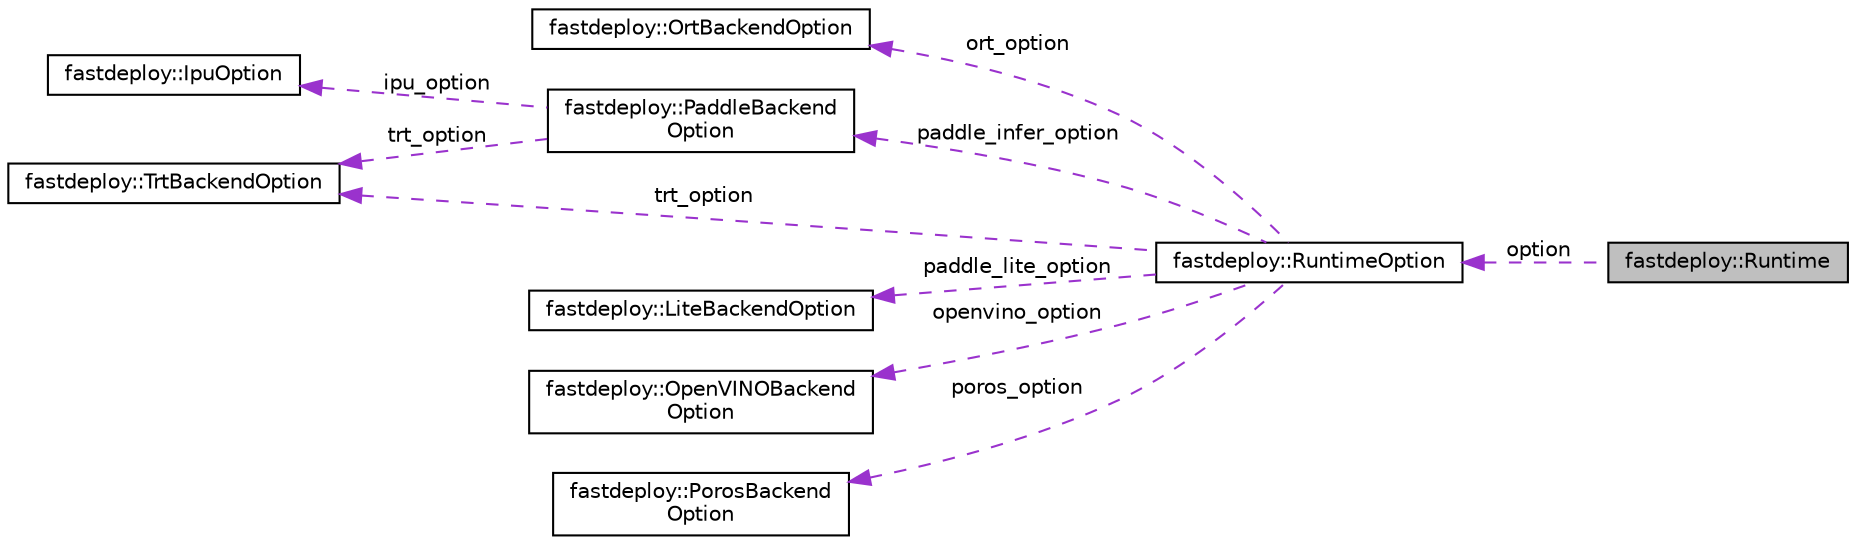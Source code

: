 digraph "fastdeploy::Runtime"
{
  edge [fontname="Helvetica",fontsize="10",labelfontname="Helvetica",labelfontsize="10"];
  node [fontname="Helvetica",fontsize="10",shape=record];
  rankdir="LR";
  Node1 [label="fastdeploy::Runtime",height=0.2,width=0.4,color="black", fillcolor="grey75", style="filled" fontcolor="black"];
  Node2 -> Node1 [dir="back",color="darkorchid3",fontsize="10",style="dashed",label=" option" ,fontname="Helvetica"];
  Node2 [label="fastdeploy::RuntimeOption",height=0.2,width=0.4,color="black", fillcolor="white", style="filled",URL="$structfastdeploy_1_1RuntimeOption.html",tooltip="Option object used when create a new Runtime object. "];
  Node3 -> Node2 [dir="back",color="darkorchid3",fontsize="10",style="dashed",label=" ort_option" ,fontname="Helvetica"];
  Node3 [label="fastdeploy::OrtBackendOption",height=0.2,width=0.4,color="black", fillcolor="white", style="filled",URL="$structfastdeploy_1_1OrtBackendOption.html",tooltip="Option object to configure ONNX Runtime backend. "];
  Node4 -> Node2 [dir="back",color="darkorchid3",fontsize="10",style="dashed",label=" paddle_infer_option" ,fontname="Helvetica"];
  Node4 [label="fastdeploy::PaddleBackend\lOption",height=0.2,width=0.4,color="black", fillcolor="white", style="filled",URL="$structfastdeploy_1_1PaddleBackendOption.html",tooltip="Option object to configure Paddle Inference backend. "];
  Node5 -> Node4 [dir="back",color="darkorchid3",fontsize="10",style="dashed",label=" ipu_option" ,fontname="Helvetica"];
  Node5 [label="fastdeploy::IpuOption",height=0.2,width=0.4,color="black", fillcolor="white", style="filled",URL="$structfastdeploy_1_1IpuOption.html",tooltip="Option object to configure GraphCore IPU. "];
  Node6 -> Node4 [dir="back",color="darkorchid3",fontsize="10",style="dashed",label=" trt_option" ,fontname="Helvetica"];
  Node6 [label="fastdeploy::TrtBackendOption",height=0.2,width=0.4,color="black", fillcolor="white", style="filled",URL="$structfastdeploy_1_1TrtBackendOption.html",tooltip="Option object to configure TensorRT backend. "];
  Node7 -> Node2 [dir="back",color="darkorchid3",fontsize="10",style="dashed",label=" paddle_lite_option" ,fontname="Helvetica"];
  Node7 [label="fastdeploy::LiteBackendOption",height=0.2,width=0.4,color="black", fillcolor="white", style="filled",URL="$structfastdeploy_1_1LiteBackendOption.html",tooltip="Option object to configure Paddle Lite backend. "];
  Node8 -> Node2 [dir="back",color="darkorchid3",fontsize="10",style="dashed",label=" openvino_option" ,fontname="Helvetica"];
  Node8 [label="fastdeploy::OpenVINOBackend\lOption",height=0.2,width=0.4,color="black", fillcolor="white", style="filled",URL="$structfastdeploy_1_1OpenVINOBackendOption.html",tooltip="Option object to configure OpenVINO backend. "];
  Node9 -> Node2 [dir="back",color="darkorchid3",fontsize="10",style="dashed",label=" poros_option" ,fontname="Helvetica"];
  Node9 [label="fastdeploy::PorosBackend\lOption",height=0.2,width=0.4,color="black", fillcolor="white", style="filled",URL="$structfastdeploy_1_1PorosBackendOption.html",tooltip="Option object to configure Poros backend. "];
  Node6 -> Node2 [dir="back",color="darkorchid3",fontsize="10",style="dashed",label=" trt_option" ,fontname="Helvetica"];
}
